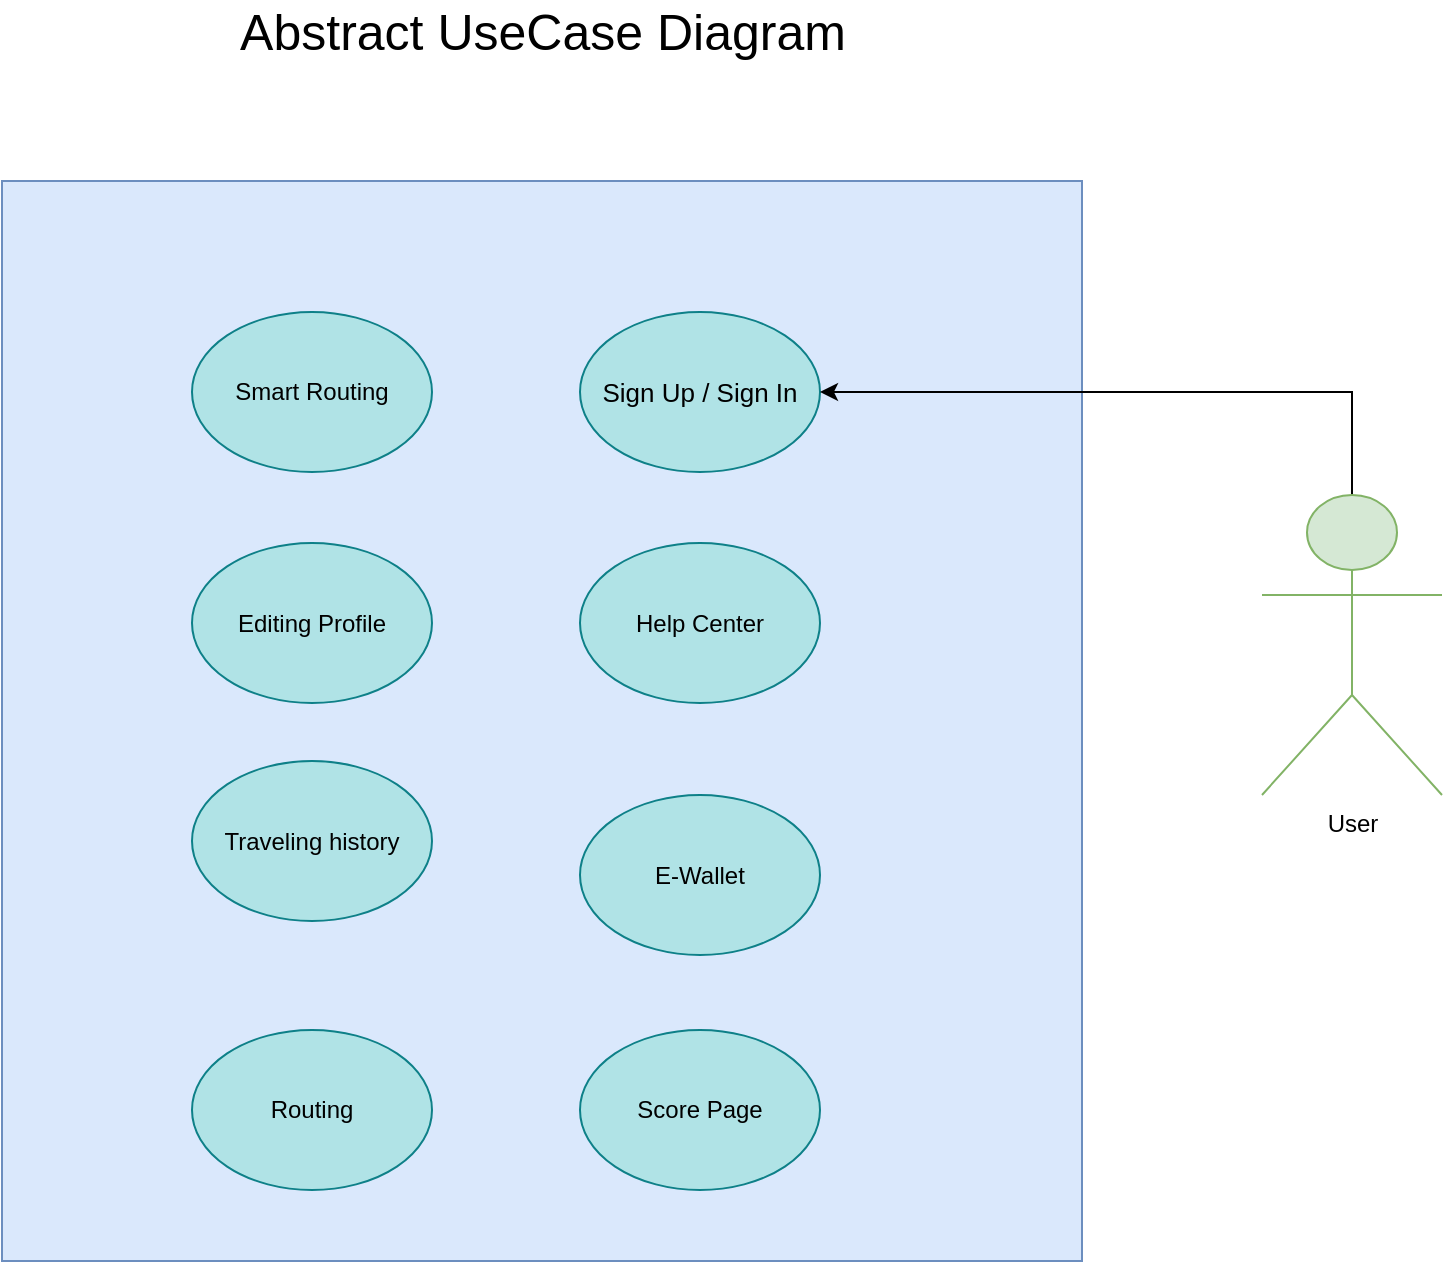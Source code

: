 <mxfile version="10.6.0" type="github"><diagram id="1CNFXzfNIMZP9VSZMmz-" name="Page-1"><mxGraphModel dx="1311" dy="949" grid="1" gridSize="10" guides="1" tooltips="1" connect="1" arrows="1" fold="1" page="1" pageScale="1" pageWidth="291" pageHeight="413" math="0" shadow="0"><root><mxCell id="0"/><mxCell id="1" parent="0"/><mxCell id="BYVarXdoHLDdFNnDIWvo-9" value="&lt;font style=&quot;font-size: 25px&quot;&gt;Abstract UseCase Diagram&lt;br&gt;&lt;/font&gt;" style="text;html=1;strokeColor=none;fillColor=none;align=center;verticalAlign=middle;whiteSpace=wrap;rounded=0;" vertex="1" parent="1"><mxGeometry x="351.5" y="60" width="377" height="20" as="geometry"/></mxCell><mxCell id="BYVarXdoHLDdFNnDIWvo-29" value="" style="whiteSpace=wrap;html=1;aspect=fixed;fillColor=#dae8fc;strokeColor=#6c8ebf;" vertex="1" parent="1"><mxGeometry x="270" y="145.5" width="540" height="540" as="geometry"/></mxCell><mxCell id="BYVarXdoHLDdFNnDIWvo-30" value="&lt;font style=&quot;font-size: 13px&quot;&gt;Sign Up / Sign In&lt;/font&gt;" style="ellipse;whiteSpace=wrap;html=1;fillColor=#b0e3e6;strokeColor=#0e8088;" vertex="1" parent="1"><mxGeometry x="559" y="211" width="120" height="80" as="geometry"/></mxCell><mxCell id="BYVarXdoHLDdFNnDIWvo-31" value="Score Page" style="ellipse;whiteSpace=wrap;html=1;fillColor=#b0e3e6;strokeColor=#0e8088;" vertex="1" parent="1"><mxGeometry x="559" y="570" width="120" height="80" as="geometry"/></mxCell><mxCell id="BYVarXdoHLDdFNnDIWvo-32" value="Editing Profile" style="ellipse;whiteSpace=wrap;html=1;fillColor=#b0e3e6;strokeColor=#0e8088;" vertex="1" parent="1"><mxGeometry x="365" y="326.5" width="120" height="80" as="geometry"/></mxCell><mxCell id="BYVarXdoHLDdFNnDIWvo-33" value="Routing" style="ellipse;whiteSpace=wrap;html=1;fillColor=#b0e3e6;strokeColor=#0e8088;" vertex="1" parent="1"><mxGeometry x="365" y="570" width="120" height="80" as="geometry"/></mxCell><mxCell id="BYVarXdoHLDdFNnDIWvo-34" value="E-Wallet" style="ellipse;whiteSpace=wrap;html=1;fillColor=#b0e3e6;strokeColor=#0e8088;" vertex="1" parent="1"><mxGeometry x="559" y="452.5" width="120" height="80" as="geometry"/></mxCell><mxCell id="BYVarXdoHLDdFNnDIWvo-35" value="Smart Routing" style="ellipse;whiteSpace=wrap;html=1;fillColor=#b0e3e6;strokeColor=#0e8088;" vertex="1" parent="1"><mxGeometry x="365" y="211" width="120" height="80" as="geometry"/></mxCell><mxCell id="BYVarXdoHLDdFNnDIWvo-36" value="Traveling history" style="ellipse;whiteSpace=wrap;html=1;fillColor=#b0e3e6;strokeColor=#0e8088;" vertex="1" parent="1"><mxGeometry x="365" y="435.5" width="120" height="80" as="geometry"/></mxCell><mxCell id="BYVarXdoHLDdFNnDIWvo-38" value="Help Center" style="ellipse;whiteSpace=wrap;html=1;fillColor=#b0e3e6;strokeColor=#0e8088;" vertex="1" parent="1"><mxGeometry x="559" y="326.5" width="120" height="80" as="geometry"/></mxCell><mxCell id="BYVarXdoHLDdFNnDIWvo-45" style="edgeStyle=orthogonalEdgeStyle;rounded=0;orthogonalLoop=1;jettySize=auto;html=1;exitX=0.5;exitY=0;exitDx=0;exitDy=0;exitPerimeter=0;entryX=1;entryY=0.5;entryDx=0;entryDy=0;" edge="1" parent="1" source="BYVarXdoHLDdFNnDIWvo-42" target="BYVarXdoHLDdFNnDIWvo-30"><mxGeometry relative="1" as="geometry"/></mxCell><mxCell id="BYVarXdoHLDdFNnDIWvo-42" value="User" style="shape=umlActor;verticalLabelPosition=bottom;labelBackgroundColor=#ffffff;verticalAlign=top;html=1;outlineConnect=0;fillColor=#d5e8d4;strokeColor=#82b366;" vertex="1" parent="1"><mxGeometry x="900" y="302.5" width="90" height="150" as="geometry"/></mxCell></root></mxGraphModel></diagram></mxfile>